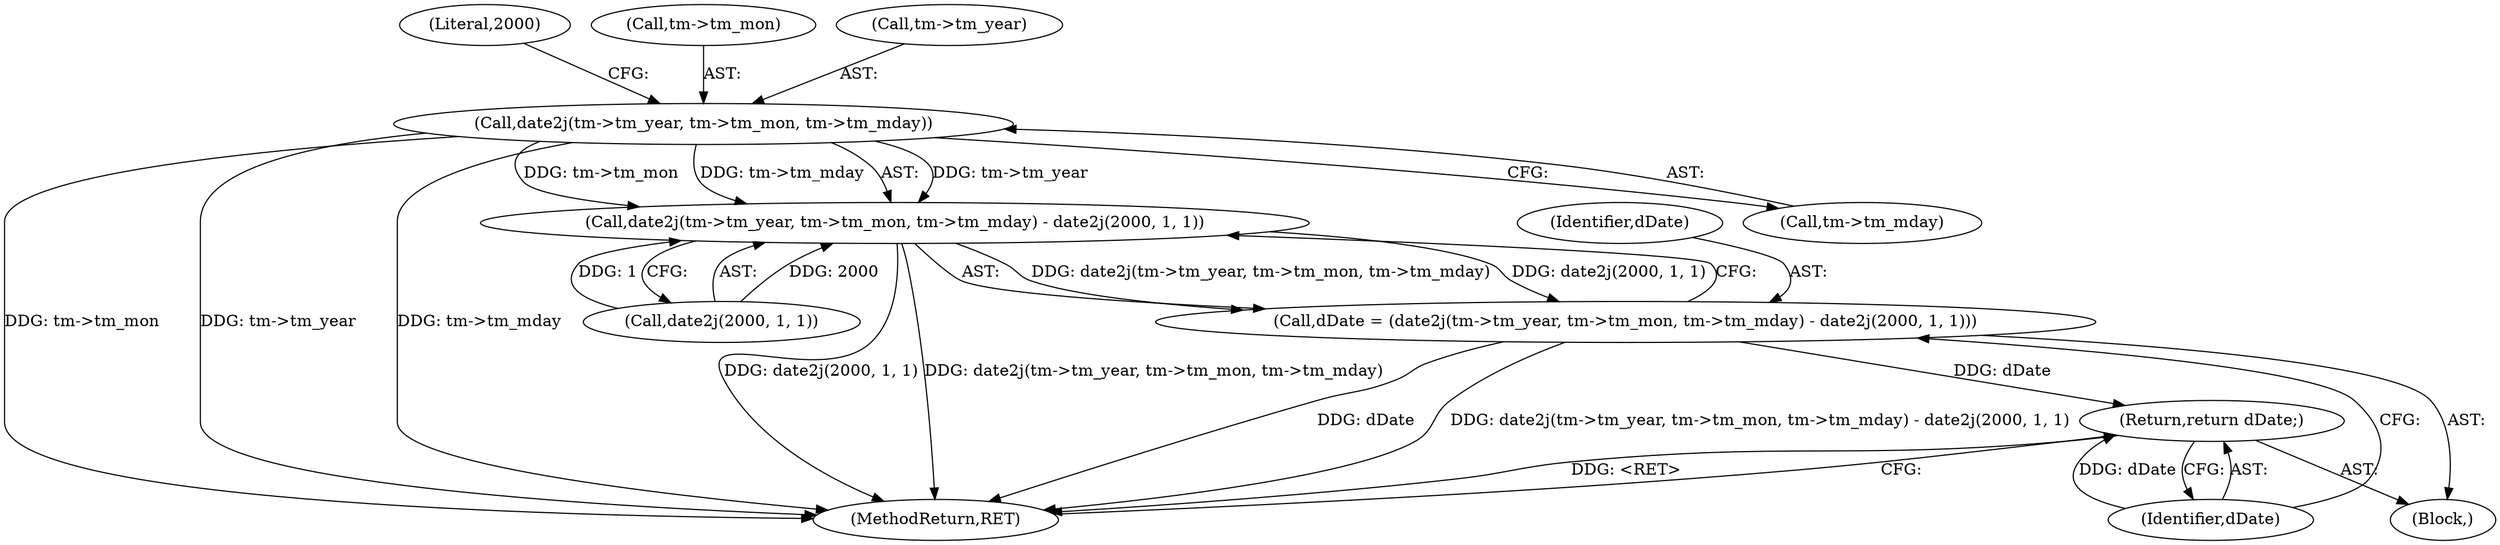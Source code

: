 digraph "0_postgres_4318daecc959886d001a6e79c6ea853e8b1dfb4b@pointer" {
"1000203" [label="(Call,date2j(tm->tm_year, tm->tm_mon, tm->tm_mday))"];
"1000202" [label="(Call,date2j(tm->tm_year, tm->tm_mon, tm->tm_mday) - date2j(2000, 1, 1))"];
"1000200" [label="(Call,dDate = (date2j(tm->tm_year, tm->tm_mon, tm->tm_mday) - date2j(2000, 1, 1)))"];
"1000217" [label="(Return,return dDate;)"];
"1000219" [label="(MethodReturn,RET)"];
"1000203" [label="(Call,date2j(tm->tm_year, tm->tm_mon, tm->tm_mday))"];
"1000213" [label="(Call,date2j(2000, 1, 1))"];
"1000214" [label="(Literal,2000)"];
"1000207" [label="(Call,tm->tm_mon)"];
"1000204" [label="(Call,tm->tm_year)"];
"1000202" [label="(Call,date2j(tm->tm_year, tm->tm_mon, tm->tm_mday) - date2j(2000, 1, 1))"];
"1000201" [label="(Identifier,dDate)"];
"1000218" [label="(Identifier,dDate)"];
"1000200" [label="(Call,dDate = (date2j(tm->tm_year, tm->tm_mon, tm->tm_mday) - date2j(2000, 1, 1)))"];
"1000103" [label="(Block,)"];
"1000210" [label="(Call,tm->tm_mday)"];
"1000217" [label="(Return,return dDate;)"];
"1000203" -> "1000202"  [label="AST: "];
"1000203" -> "1000210"  [label="CFG: "];
"1000204" -> "1000203"  [label="AST: "];
"1000207" -> "1000203"  [label="AST: "];
"1000210" -> "1000203"  [label="AST: "];
"1000214" -> "1000203"  [label="CFG: "];
"1000203" -> "1000219"  [label="DDG: tm->tm_mday"];
"1000203" -> "1000219"  [label="DDG: tm->tm_mon"];
"1000203" -> "1000219"  [label="DDG: tm->tm_year"];
"1000203" -> "1000202"  [label="DDG: tm->tm_year"];
"1000203" -> "1000202"  [label="DDG: tm->tm_mon"];
"1000203" -> "1000202"  [label="DDG: tm->tm_mday"];
"1000202" -> "1000200"  [label="AST: "];
"1000202" -> "1000213"  [label="CFG: "];
"1000213" -> "1000202"  [label="AST: "];
"1000200" -> "1000202"  [label="CFG: "];
"1000202" -> "1000219"  [label="DDG: date2j(tm->tm_year, tm->tm_mon, tm->tm_mday)"];
"1000202" -> "1000219"  [label="DDG: date2j(2000, 1, 1)"];
"1000202" -> "1000200"  [label="DDG: date2j(tm->tm_year, tm->tm_mon, tm->tm_mday)"];
"1000202" -> "1000200"  [label="DDG: date2j(2000, 1, 1)"];
"1000213" -> "1000202"  [label="DDG: 2000"];
"1000213" -> "1000202"  [label="DDG: 1"];
"1000200" -> "1000103"  [label="AST: "];
"1000201" -> "1000200"  [label="AST: "];
"1000218" -> "1000200"  [label="CFG: "];
"1000200" -> "1000219"  [label="DDG: dDate"];
"1000200" -> "1000219"  [label="DDG: date2j(tm->tm_year, tm->tm_mon, tm->tm_mday) - date2j(2000, 1, 1)"];
"1000200" -> "1000217"  [label="DDG: dDate"];
"1000217" -> "1000103"  [label="AST: "];
"1000217" -> "1000218"  [label="CFG: "];
"1000218" -> "1000217"  [label="AST: "];
"1000219" -> "1000217"  [label="CFG: "];
"1000217" -> "1000219"  [label="DDG: <RET>"];
"1000218" -> "1000217"  [label="DDG: dDate"];
}
